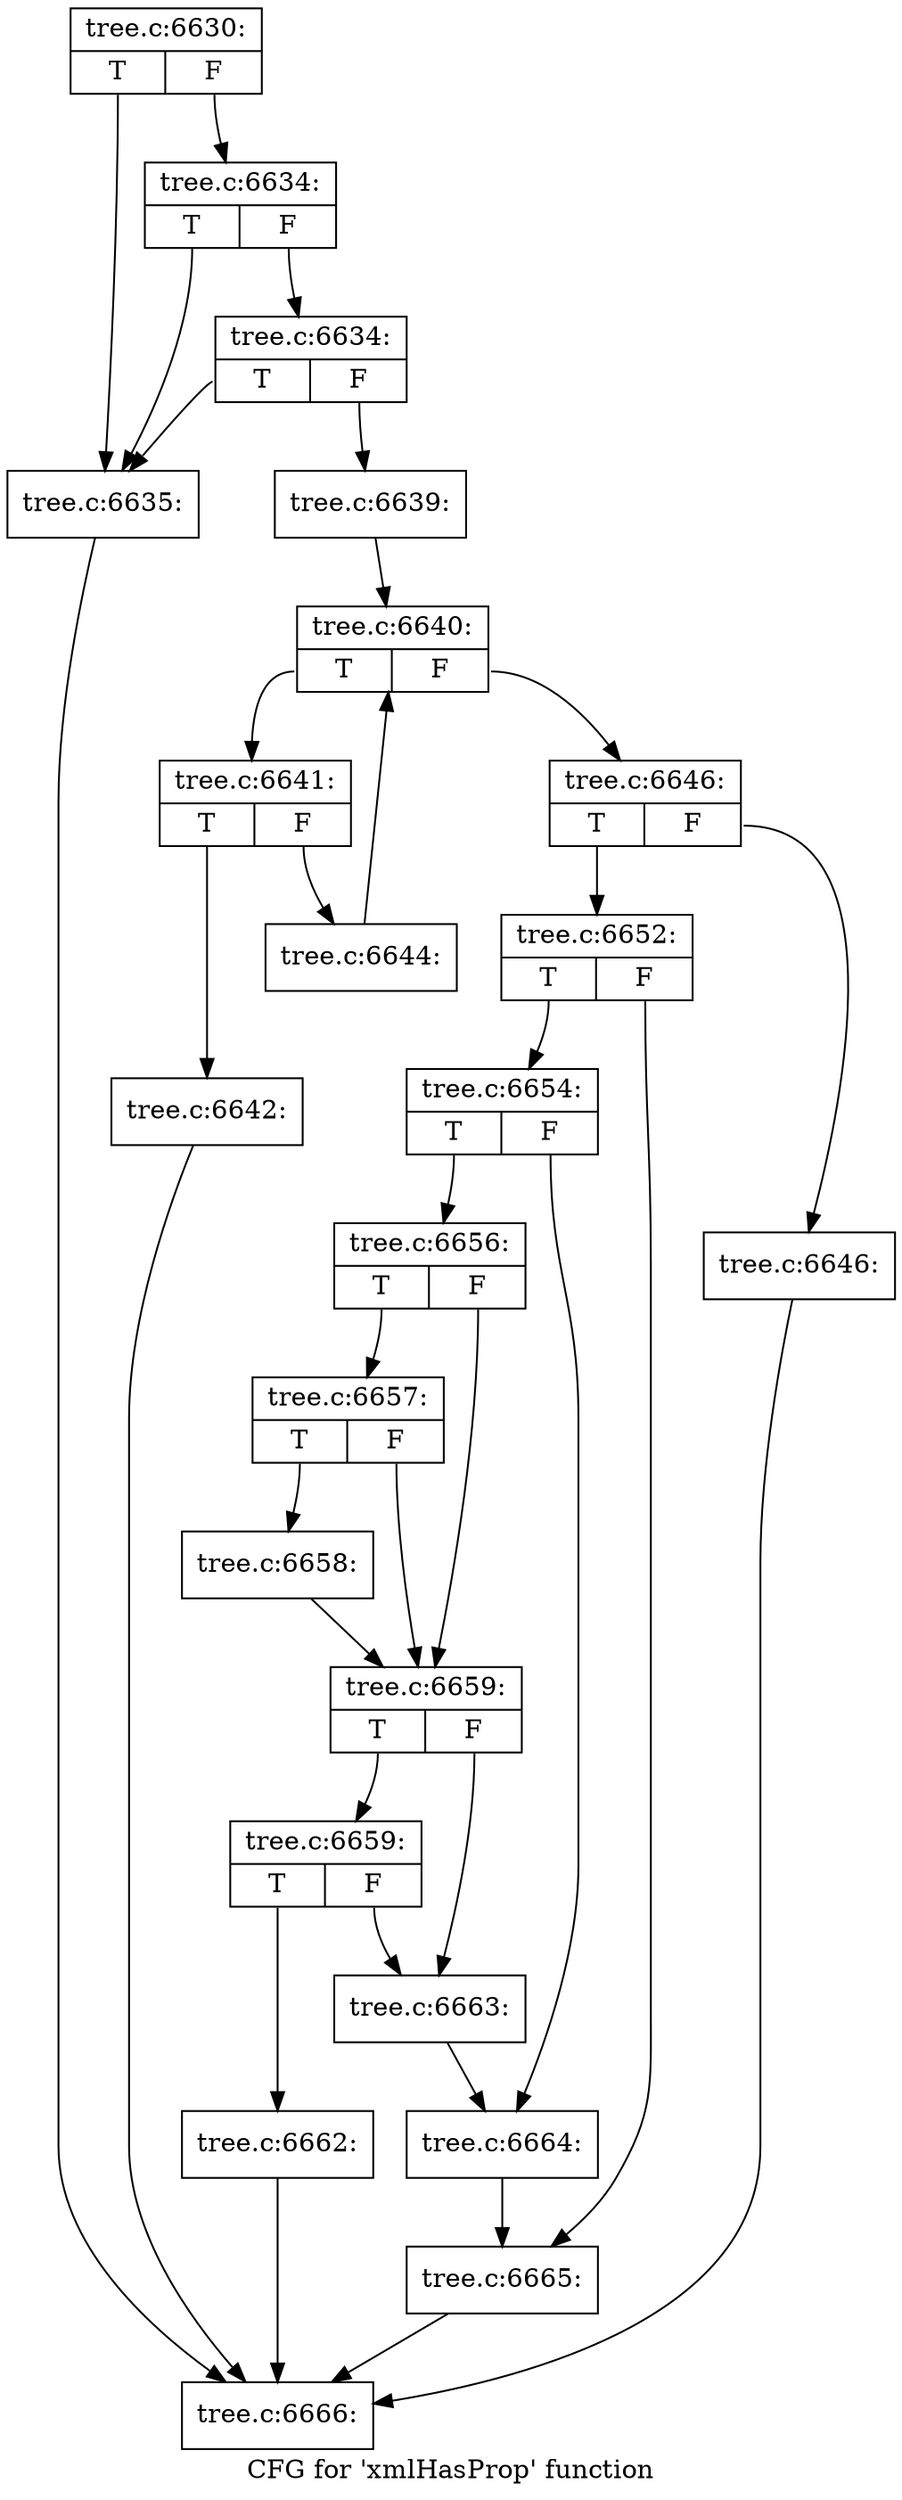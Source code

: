 digraph "CFG for 'xmlHasProp' function" {
	label="CFG for 'xmlHasProp' function";

	Node0x462c5a0 [shape=record,label="{tree.c:6630:|{<s0>T|<s1>F}}"];
	Node0x462c5a0:s0 -> Node0x462d450;
	Node0x462c5a0:s1 -> Node0x462d570;
	Node0x462d570 [shape=record,label="{tree.c:6634:|{<s0>T|<s1>F}}"];
	Node0x462d570:s0 -> Node0x462d450;
	Node0x462d570:s1 -> Node0x462d4f0;
	Node0x462d4f0 [shape=record,label="{tree.c:6634:|{<s0>T|<s1>F}}"];
	Node0x462d4f0:s0 -> Node0x462d450;
	Node0x462d4f0:s1 -> Node0x462d4a0;
	Node0x462d450 [shape=record,label="{tree.c:6635:}"];
	Node0x462d450 -> Node0x460af40;
	Node0x462d4a0 [shape=record,label="{tree.c:6639:}"];
	Node0x462d4a0 -> Node0x462e190;
	Node0x462e190 [shape=record,label="{tree.c:6640:|{<s0>T|<s1>F}}"];
	Node0x462e190:s0 -> Node0x462e580;
	Node0x462e190:s1 -> Node0x462e3b0;
	Node0x462e580 [shape=record,label="{tree.c:6641:|{<s0>T|<s1>F}}"];
	Node0x462e580:s0 -> Node0x462e740;
	Node0x462e580:s1 -> Node0x462e790;
	Node0x462e740 [shape=record,label="{tree.c:6642:}"];
	Node0x462e740 -> Node0x460af40;
	Node0x462e790 [shape=record,label="{tree.c:6644:}"];
	Node0x462e790 -> Node0x462e190;
	Node0x462e3b0 [shape=record,label="{tree.c:6646:|{<s0>T|<s1>F}}"];
	Node0x462e3b0:s0 -> Node0x462f250;
	Node0x462e3b0:s1 -> Node0x462f200;
	Node0x462f200 [shape=record,label="{tree.c:6646:}"];
	Node0x462f200 -> Node0x460af40;
	Node0x462f250 [shape=record,label="{tree.c:6652:|{<s0>T|<s1>F}}"];
	Node0x462f250:s0 -> Node0x462f960;
	Node0x462f250:s1 -> Node0x462f9b0;
	Node0x462f960 [shape=record,label="{tree.c:6654:|{<s0>T|<s1>F}}"];
	Node0x462f960:s0 -> Node0x4630040;
	Node0x462f960:s1 -> Node0x4630090;
	Node0x4630040 [shape=record,label="{tree.c:6656:|{<s0>T|<s1>F}}"];
	Node0x4630040:s0 -> Node0x4631450;
	Node0x4630040:s1 -> Node0x4631100;
	Node0x4631450 [shape=record,label="{tree.c:6657:|{<s0>T|<s1>F}}"];
	Node0x4631450:s0 -> Node0x4630dd0;
	Node0x4631450:s1 -> Node0x4631100;
	Node0x4630dd0 [shape=record,label="{tree.c:6658:}"];
	Node0x4630dd0 -> Node0x4631100;
	Node0x4631100 [shape=record,label="{tree.c:6659:|{<s0>T|<s1>F}}"];
	Node0x4631100:s0 -> Node0x4631fc0;
	Node0x4631100:s1 -> Node0x4631f70;
	Node0x4631fc0 [shape=record,label="{tree.c:6659:|{<s0>T|<s1>F}}"];
	Node0x4631fc0:s0 -> Node0x4631f20;
	Node0x4631fc0:s1 -> Node0x4631f70;
	Node0x4631f20 [shape=record,label="{tree.c:6662:}"];
	Node0x4631f20 -> Node0x460af40;
	Node0x4631f70 [shape=record,label="{tree.c:6663:}"];
	Node0x4631f70 -> Node0x4630090;
	Node0x4630090 [shape=record,label="{tree.c:6664:}"];
	Node0x4630090 -> Node0x462f9b0;
	Node0x462f9b0 [shape=record,label="{tree.c:6665:}"];
	Node0x462f9b0 -> Node0x460af40;
	Node0x460af40 [shape=record,label="{tree.c:6666:}"];
}
